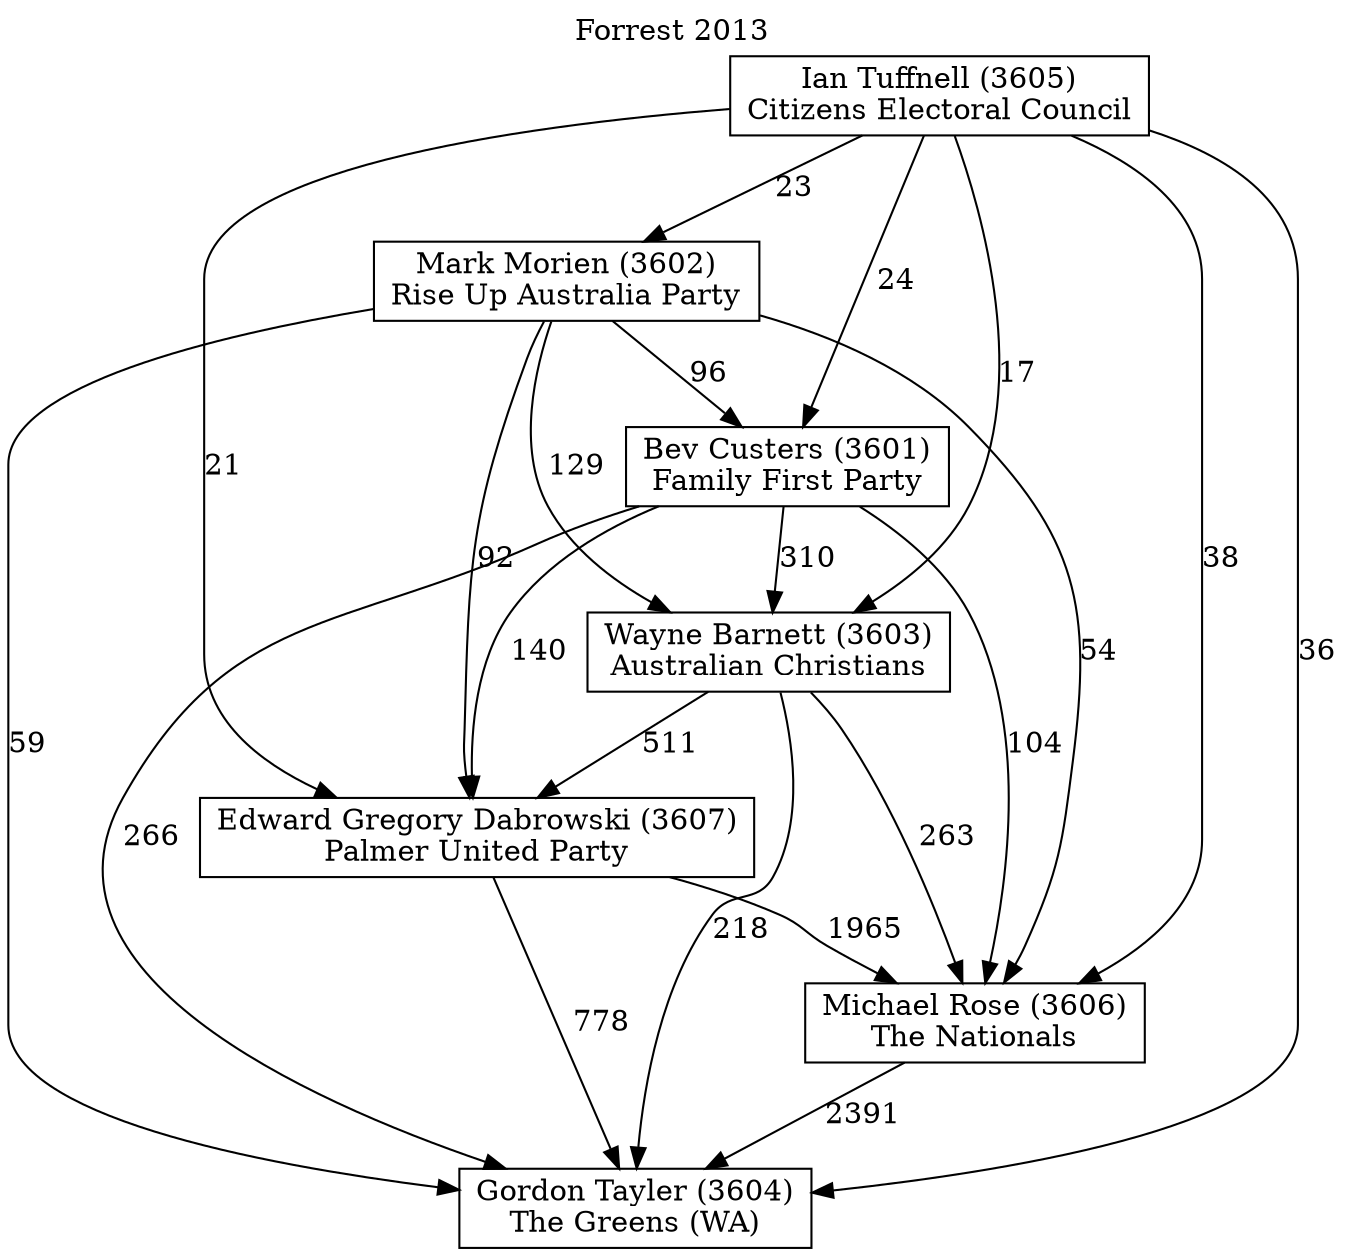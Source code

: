 // House preference flow
digraph "Gordon Tayler (3604)_Forrest_2013" {
	graph [label="Forrest 2013" labelloc=t mclimit=10]
	node [shape=box]
	"Bev Custers (3601)" [label="Bev Custers (3601)
Family First Party"]
	"Edward Gregory Dabrowski (3607)" [label="Edward Gregory Dabrowski (3607)
Palmer United Party"]
	"Gordon Tayler (3604)" [label="Gordon Tayler (3604)
The Greens (WA)"]
	"Ian Tuffnell (3605)" [label="Ian Tuffnell (3605)
Citizens Electoral Council"]
	"Mark Morien (3602)" [label="Mark Morien (3602)
Rise Up Australia Party"]
	"Michael Rose (3606)" [label="Michael Rose (3606)
The Nationals"]
	"Wayne Barnett (3603)" [label="Wayne Barnett (3603)
Australian Christians"]
	"Bev Custers (3601)" -> "Edward Gregory Dabrowski (3607)" [label=140]
	"Bev Custers (3601)" -> "Gordon Tayler (3604)" [label=266]
	"Bev Custers (3601)" -> "Michael Rose (3606)" [label=104]
	"Bev Custers (3601)" -> "Wayne Barnett (3603)" [label=310]
	"Edward Gregory Dabrowski (3607)" -> "Gordon Tayler (3604)" [label=778]
	"Edward Gregory Dabrowski (3607)" -> "Michael Rose (3606)" [label=1965]
	"Ian Tuffnell (3605)" -> "Bev Custers (3601)" [label=24]
	"Ian Tuffnell (3605)" -> "Edward Gregory Dabrowski (3607)" [label=21]
	"Ian Tuffnell (3605)" -> "Gordon Tayler (3604)" [label=36]
	"Ian Tuffnell (3605)" -> "Mark Morien (3602)" [label=23]
	"Ian Tuffnell (3605)" -> "Michael Rose (3606)" [label=38]
	"Ian Tuffnell (3605)" -> "Wayne Barnett (3603)" [label=17]
	"Mark Morien (3602)" -> "Bev Custers (3601)" [label=96]
	"Mark Morien (3602)" -> "Edward Gregory Dabrowski (3607)" [label=92]
	"Mark Morien (3602)" -> "Gordon Tayler (3604)" [label=59]
	"Mark Morien (3602)" -> "Michael Rose (3606)" [label=54]
	"Mark Morien (3602)" -> "Wayne Barnett (3603)" [label=129]
	"Michael Rose (3606)" -> "Gordon Tayler (3604)" [label=2391]
	"Wayne Barnett (3603)" -> "Edward Gregory Dabrowski (3607)" [label=511]
	"Wayne Barnett (3603)" -> "Gordon Tayler (3604)" [label=218]
	"Wayne Barnett (3603)" -> "Michael Rose (3606)" [label=263]
}
